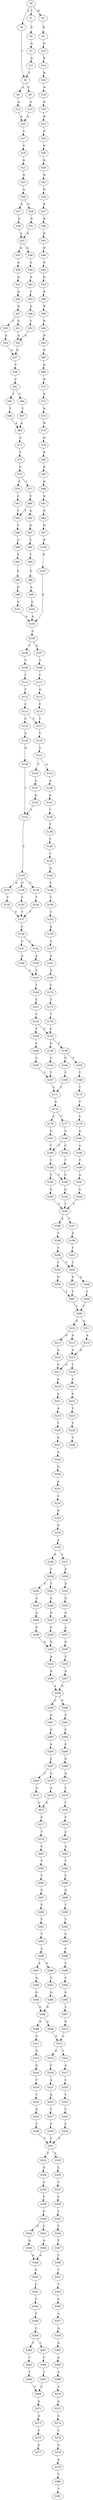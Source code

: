 strict digraph  {
	S0 -> S1 [ label = T ];
	S0 -> S2 [ label = A ];
	S0 -> S3 [ label = N ];
	S1 -> S4 [ label = C ];
	S2 -> S5 [ label = C ];
	S3 -> S6 [ label = N ];
	S4 -> S7 [ label = A ];
	S5 -> S8 [ label = A ];
	S5 -> S9 [ label = C ];
	S6 -> S10 [ label = N ];
	S7 -> S11 [ label = A ];
	S8 -> S12 [ label = A ];
	S9 -> S13 [ label = A ];
	S10 -> S14 [ label = N ];
	S11 -> S5 [ label = C ];
	S12 -> S15 [ label = A ];
	S13 -> S15 [ label = A ];
	S14 -> S16 [ label = N ];
	S15 -> S17 [ label = C ];
	S16 -> S18 [ label = N ];
	S17 -> S19 [ label = C ];
	S18 -> S20 [ label = N ];
	S19 -> S21 [ label = G ];
	S20 -> S22 [ label = N ];
	S21 -> S23 [ label = G ];
	S22 -> S24 [ label = N ];
	S23 -> S25 [ label = A ];
	S24 -> S26 [ label = N ];
	S25 -> S27 [ label = C ];
	S25 -> S28 [ label = G ];
	S26 -> S29 [ label = N ];
	S27 -> S30 [ label = G ];
	S28 -> S31 [ label = G ];
	S29 -> S32 [ label = N ];
	S30 -> S33 [ label = A ];
	S31 -> S33 [ label = A ];
	S32 -> S34 [ label = N ];
	S33 -> S35 [ label = A ];
	S33 -> S36 [ label = G ];
	S34 -> S37 [ label = N ];
	S35 -> S38 [ label = A ];
	S36 -> S39 [ label = G ];
	S37 -> S40 [ label = N ];
	S38 -> S41 [ label = A ];
	S39 -> S42 [ label = A ];
	S40 -> S43 [ label = N ];
	S41 -> S44 [ label = G ];
	S42 -> S45 [ label = C ];
	S43 -> S46 [ label = N ];
	S44 -> S47 [ label = G ];
	S45 -> S48 [ label = A ];
	S46 -> S49 [ label = N ];
	S47 -> S50 [ label = T ];
	S47 -> S51 [ label = C ];
	S48 -> S52 [ label = C ];
	S49 -> S53 [ label = N ];
	S50 -> S54 [ label = A ];
	S51 -> S55 [ label = A ];
	S52 -> S55 [ label = A ];
	S53 -> S56 [ label = N ];
	S54 -> S57 [ label = G ];
	S55 -> S57 [ label = G ];
	S56 -> S58 [ label = N ];
	S57 -> S59 [ label = T ];
	S58 -> S60 [ label = N ];
	S59 -> S61 [ label = C ];
	S60 -> S62 [ label = N ];
	S61 -> S63 [ label = T ];
	S61 -> S64 [ label = C ];
	S62 -> S65 [ label = N ];
	S63 -> S66 [ label = T ];
	S64 -> S67 [ label = T ];
	S65 -> S68 [ label = N ];
	S66 -> S69 [ label = A ];
	S67 -> S69 [ label = A ];
	S68 -> S70 [ label = N ];
	S69 -> S71 [ label = G ];
	S70 -> S72 [ label = N ];
	S71 -> S73 [ label = C ];
	S72 -> S74 [ label = N ];
	S73 -> S75 [ label = C ];
	S74 -> S76 [ label = N ];
	S75 -> S77 [ label = T ];
	S75 -> S78 [ label = C ];
	S76 -> S79 [ label = N ];
	S77 -> S80 [ label = C ];
	S78 -> S81 [ label = C ];
	S79 -> S82 [ label = N ];
	S80 -> S83 [ label = T ];
	S80 -> S84 [ label = A ];
	S81 -> S83 [ label = T ];
	S82 -> S85 [ label = N ];
	S83 -> S86 [ label = C ];
	S84 -> S87 [ label = G ];
	S85 -> S88 [ label = N ];
	S86 -> S89 [ label = C ];
	S87 -> S90 [ label = C ];
	S88 -> S91 [ label = N ];
	S89 -> S92 [ label = G ];
	S90 -> S93 [ label = T ];
	S91 -> S94 [ label = N ];
	S92 -> S95 [ label = G ];
	S93 -> S96 [ label = G ];
	S94 -> S97 [ label = N ];
	S95 -> S98 [ label = G ];
	S96 -> S99 [ label = A ];
	S97 -> S100 [ label = N ];
	S98 -> S101 [ label = G ];
	S99 -> S102 [ label = G ];
	S100 -> S103 [ label = G ];
	S101 -> S104 [ label = A ];
	S102 -> S104 [ label = A ];
	S103 -> S104 [ label = A ];
	S104 -> S105 [ label = C ];
	S105 -> S106 [ label = T ];
	S105 -> S107 [ label = G ];
	S106 -> S108 [ label = C ];
	S107 -> S109 [ label = T ];
	S108 -> S110 [ label = T ];
	S109 -> S111 [ label = T ];
	S110 -> S112 [ label = T ];
	S111 -> S113 [ label = G ];
	S112 -> S114 [ label = C ];
	S113 -> S115 [ label = C ];
	S114 -> S116 [ label = C ];
	S114 -> S117 [ label = T ];
	S115 -> S117 [ label = T ];
	S116 -> S118 [ label = A ];
	S117 -> S119 [ label = T ];
	S118 -> S120 [ label = G ];
	S119 -> S121 [ label = T ];
	S120 -> S122 [ label = T ];
	S121 -> S123 [ label = A ];
	S121 -> S124 [ label = T ];
	S122 -> S125 [ label = C ];
	S123 -> S126 [ label = A ];
	S124 -> S127 [ label = A ];
	S125 -> S128 [ label = G ];
	S125 -> S129 [ label = C ];
	S125 -> S130 [ label = A ];
	S126 -> S131 [ label = A ];
	S127 -> S132 [ label = G ];
	S128 -> S133 [ label = T ];
	S129 -> S134 [ label = T ];
	S130 -> S135 [ label = T ];
	S131 -> S136 [ label = T ];
	S132 -> S122 [ label = T ];
	S133 -> S137 [ label = T ];
	S134 -> S137 [ label = T ];
	S135 -> S137 [ label = T ];
	S136 -> S138 [ label = T ];
	S137 -> S139 [ label = C ];
	S138 -> S140 [ label = T ];
	S139 -> S141 [ label = G ];
	S139 -> S142 [ label = C ];
	S140 -> S143 [ label = T ];
	S141 -> S144 [ label = A ];
	S142 -> S145 [ label = A ];
	S143 -> S146 [ label = G ];
	S144 -> S147 [ label = C ];
	S145 -> S147 [ label = C ];
	S146 -> S148 [ label = T ];
	S147 -> S149 [ label = T ];
	S148 -> S150 [ label = T ];
	S149 -> S151 [ label = C ];
	S150 -> S152 [ label = C ];
	S151 -> S153 [ label = T ];
	S152 -> S154 [ label = A ];
	S153 -> S155 [ label = C ];
	S153 -> S156 [ label = T ];
	S154 -> S157 [ label = A ];
	S155 -> S158 [ label = G ];
	S155 -> S159 [ label = T ];
	S156 -> S160 [ label = C ];
	S157 -> S161 [ label = A ];
	S158 -> S162 [ label = C ];
	S159 -> S163 [ label = T ];
	S159 -> S164 [ label = G ];
	S160 -> S165 [ label = C ];
	S161 -> S166 [ label = A ];
	S162 -> S167 [ label = T ];
	S163 -> S168 [ label = T ];
	S164 -> S169 [ label = T ];
	S165 -> S167 [ label = T ];
	S166 -> S170 [ label = C ];
	S167 -> S171 [ label = C ];
	S168 -> S172 [ label = T ];
	S169 -> S171 [ label = C ];
	S170 -> S173 [ label = T ];
	S171 -> S174 [ label = G ];
	S172 -> S175 [ label = T ];
	S173 -> S176 [ label = T ];
	S174 -> S177 [ label = T ];
	S174 -> S178 [ label = C ];
	S175 -> S179 [ label = C ];
	S176 -> S155 [ label = C ];
	S177 -> S180 [ label = G ];
	S178 -> S181 [ label = G ];
	S179 -> S182 [ label = A ];
	S180 -> S183 [ label = T ];
	S180 -> S184 [ label = C ];
	S181 -> S183 [ label = T ];
	S182 -> S185 [ label = A ];
	S183 -> S186 [ label = T ];
	S184 -> S187 [ label = T ];
	S185 -> S188 [ label = T ];
	S186 -> S189 [ label = C ];
	S186 -> S190 [ label = T ];
	S187 -> S189 [ label = C ];
	S188 -> S191 [ label = A ];
	S189 -> S192 [ label = G ];
	S190 -> S193 [ label = G ];
	S191 -> S194 [ label = G ];
	S192 -> S195 [ label = T ];
	S193 -> S195 [ label = T ];
	S194 -> S195 [ label = T ];
	S195 -> S196 [ label = G ];
	S195 -> S197 [ label = T ];
	S196 -> S198 [ label = T ];
	S197 -> S199 [ label = A ];
	S198 -> S200 [ label = T ];
	S199 -> S201 [ label = T ];
	S200 -> S202 [ label = C ];
	S200 -> S203 [ label = T ];
	S201 -> S203 [ label = T ];
	S202 -> S204 [ label = G ];
	S203 -> S205 [ label = G ];
	S203 -> S206 [ label = A ];
	S204 -> S207 [ label = T ];
	S205 -> S207 [ label = T ];
	S206 -> S208 [ label = T ];
	S207 -> S209 [ label = T ];
	S208 -> S209 [ label = T ];
	S209 -> S210 [ label = G ];
	S209 -> S211 [ label = A ];
	S210 -> S212 [ label = A ];
	S210 -> S213 [ label = G ];
	S211 -> S214 [ label = A ];
	S212 -> S215 [ label = A ];
	S213 -> S216 [ label = A ];
	S214 -> S215 [ label = A ];
	S215 -> S217 [ label = G ];
	S215 -> S218 [ label = T ];
	S216 -> S217 [ label = G ];
	S217 -> S219 [ label = A ];
	S218 -> S220 [ label = C ];
	S219 -> S221 [ label = A ];
	S220 -> S222 [ label = G ];
	S221 -> S223 [ label = G ];
	S222 -> S224 [ label = T ];
	S223 -> S225 [ label = T ];
	S224 -> S226 [ label = T ];
	S225 -> S227 [ label = A ];
	S226 -> S228 [ label = T ];
	S227 -> S229 [ label = G ];
	S229 -> S230 [ label = G ];
	S230 -> S231 [ label = A ];
	S231 -> S232 [ label = C ];
	S232 -> S233 [ label = G ];
	S233 -> S234 [ label = G ];
	S234 -> S235 [ label = A ];
	S235 -> S236 [ label = A ];
	S235 -> S237 [ label = C ];
	S236 -> S238 [ label = C ];
	S237 -> S239 [ label = A ];
	S238 -> S240 [ label = C ];
	S238 -> S241 [ label = T ];
	S239 -> S242 [ label = A ];
	S240 -> S243 [ label = A ];
	S241 -> S244 [ label = A ];
	S242 -> S245 [ label = G ];
	S243 -> S246 [ label = A ];
	S244 -> S247 [ label = G ];
	S245 -> S248 [ label = G ];
	S246 -> S249 [ label = G ];
	S247 -> S250 [ label = G ];
	S248 -> S251 [ label = A ];
	S249 -> S252 [ label = G ];
	S250 -> S252 [ label = G ];
	S251 -> S253 [ label = G ];
	S252 -> S254 [ label = A ];
	S253 -> S255 [ label = C ];
	S254 -> S256 [ label = G ];
	S255 -> S257 [ label = G ];
	S256 -> S258 [ label = A ];
	S257 -> S258 [ label = A ];
	S258 -> S259 [ label = C ];
	S258 -> S260 [ label = G ];
	S259 -> S261 [ label = G ];
	S260 -> S262 [ label = G ];
	S261 -> S263 [ label = G ];
	S262 -> S264 [ label = C ];
	S263 -> S265 [ label = A ];
	S264 -> S266 [ label = G ];
	S265 -> S267 [ label = C ];
	S266 -> S268 [ label = G ];
	S267 -> S269 [ label = C ];
	S267 -> S270 [ label = A ];
	S268 -> S271 [ label = A ];
	S269 -> S272 [ label = A ];
	S270 -> S273 [ label = A ];
	S271 -> S274 [ label = C ];
	S272 -> S275 [ label = C ];
	S273 -> S275 [ label = C ];
	S274 -> S276 [ label = T ];
	S275 -> S277 [ label = G ];
	S276 -> S278 [ label = T ];
	S277 -> S279 [ label = T ];
	S278 -> S280 [ label = A ];
	S279 -> S281 [ label = C ];
	S280 -> S282 [ label = A ];
	S281 -> S283 [ label = T ];
	S282 -> S284 [ label = T ];
	S283 -> S285 [ label = T ];
	S284 -> S286 [ label = C ];
	S285 -> S287 [ label = A ];
	S286 -> S288 [ label = G ];
	S287 -> S289 [ label = C ];
	S288 -> S290 [ label = T ];
	S289 -> S291 [ label = T ];
	S290 -> S292 [ label = T ];
	S291 -> S293 [ label = T ];
	S292 -> S294 [ label = C ];
	S293 -> S295 [ label = A ];
	S294 -> S296 [ label = C ];
	S295 -> S297 [ label = A ];
	S295 -> S298 [ label = G ];
	S296 -> S299 [ label = C ];
	S297 -> S300 [ label = A ];
	S298 -> S301 [ label = G ];
	S299 -> S302 [ label = C ];
	S300 -> S303 [ label = G ];
	S301 -> S304 [ label = G ];
	S302 -> S305 [ label = G ];
	S303 -> S306 [ label = G ];
	S304 -> S306 [ label = G ];
	S305 -> S307 [ label = T ];
	S306 -> S308 [ label = A ];
	S306 -> S309 [ label = G ];
	S307 -> S310 [ label = G ];
	S308 -> S311 [ label = G ];
	S309 -> S312 [ label = G ];
	S310 -> S312 [ label = G ];
	S311 -> S313 [ label = G ];
	S312 -> S314 [ label = T ];
	S312 -> S315 [ label = C ];
	S313 -> S316 [ label = G ];
	S314 -> S317 [ label = A ];
	S315 -> S318 [ label = C ];
	S316 -> S319 [ label = T ];
	S317 -> S320 [ label = C ];
	S318 -> S321 [ label = A ];
	S319 -> S322 [ label = T ];
	S320 -> S323 [ label = T ];
	S321 -> S324 [ label = G ];
	S322 -> S325 [ label = A ];
	S323 -> S326 [ label = C ];
	S324 -> S327 [ label = T ];
	S325 -> S328 [ label = C ];
	S326 -> S329 [ label = C ];
	S327 -> S330 [ label = C ];
	S328 -> S331 [ label = T ];
	S329 -> S331 [ label = T ];
	S330 -> S331 [ label = T ];
	S331 -> S332 [ label = C ];
	S331 -> S333 [ label = A ];
	S332 -> S334 [ label = G ];
	S333 -> S335 [ label = C ];
	S334 -> S336 [ label = G ];
	S335 -> S337 [ label = T ];
	S336 -> S338 [ label = T ];
	S337 -> S339 [ label = T ];
	S338 -> S340 [ label = C ];
	S339 -> S341 [ label = T ];
	S340 -> S342 [ label = G ];
	S340 -> S343 [ label = C ];
	S341 -> S344 [ label = T ];
	S342 -> S345 [ label = G ];
	S343 -> S346 [ label = G ];
	S344 -> S347 [ label = T ];
	S345 -> S348 [ label = A ];
	S346 -> S348 [ label = A ];
	S347 -> S349 [ label = T ];
	S348 -> S350 [ label = A ];
	S349 -> S351 [ label = T ];
	S350 -> S352 [ label = C ];
	S351 -> S353 [ label = T ];
	S352 -> S354 [ label = T ];
	S353 -> S355 [ label = A ];
	S354 -> S356 [ label = T ];
	S355 -> S357 [ label = A ];
	S356 -> S358 [ label = C ];
	S357 -> S359 [ label = A ];
	S358 -> S360 [ label = C ];
	S358 -> S361 [ label = T ];
	S359 -> S362 [ label = A ];
	S360 -> S363 [ label = T ];
	S361 -> S364 [ label = C ];
	S362 -> S365 [ label = A ];
	S363 -> S366 [ label = T ];
	S364 -> S367 [ label = T ];
	S365 -> S368 [ label = A ];
	S366 -> S369 [ label = C ];
	S367 -> S369 [ label = C ];
	S368 -> S370 [ label = A ];
	S369 -> S371 [ label = G ];
	S370 -> S372 [ label = A ];
	S371 -> S373 [ label = G ];
	S372 -> S374 [ label = A ];
	S373 -> S375 [ label = T ];
	S374 -> S376 [ label = C ];
	S375 -> S377 [ label = G ];
	S376 -> S378 [ label = G ];
	S378 -> S379 [ label = A ];
	S379 -> S380 [ label = C ];
	S380 -> S381 [ label = T ];
}
